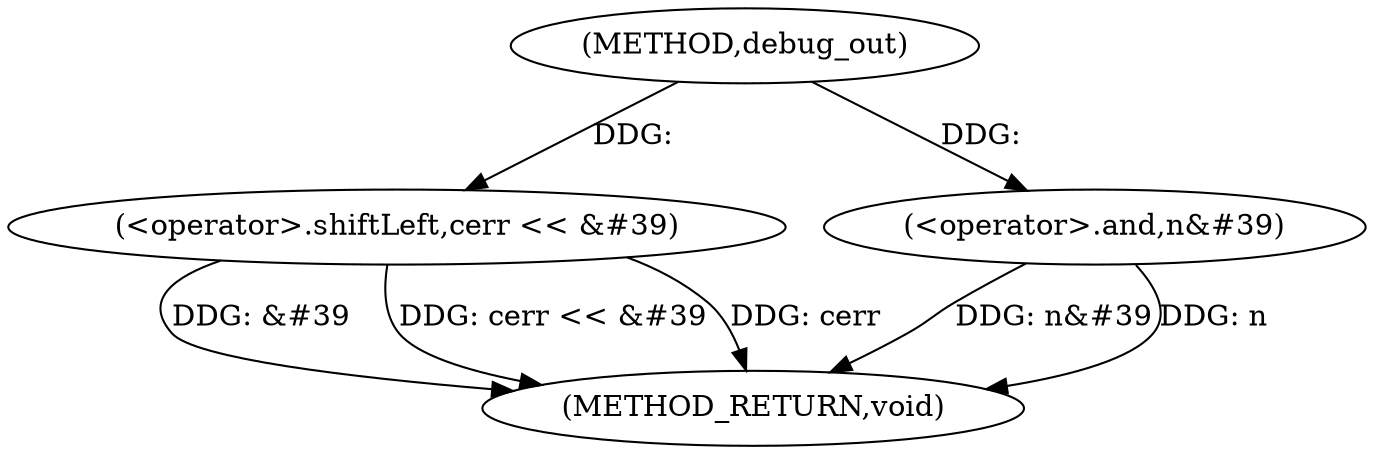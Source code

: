 digraph "debug_out" {  
"1000107" [label = "(METHOD,debug_out)" ]
"1000116" [label = "(METHOD_RETURN,void)" ]
"1000109" [label = "(<operator>.shiftLeft,cerr << &#39)" ]
"1000113" [label = "(<operator>.and,n&#39)" ]
  "1000109" -> "1000116"  [ label = "DDG: &#39"] 
  "1000109" -> "1000116"  [ label = "DDG: cerr << &#39"] 
  "1000113" -> "1000116"  [ label = "DDG: n&#39"] 
  "1000109" -> "1000116"  [ label = "DDG: cerr"] 
  "1000113" -> "1000116"  [ label = "DDG: n"] 
  "1000107" -> "1000109"  [ label = "DDG: "] 
  "1000107" -> "1000113"  [ label = "DDG: "] 
}
